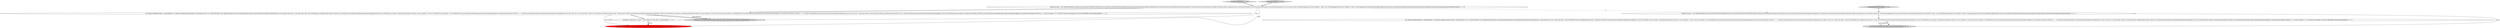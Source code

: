 digraph {
0 [style = filled, label = "List<Result<TopNResultValue>> expectedResults = Collections.singletonList(new Result<>(DateTimes.of(\"2011-01-12T00:00:00.000Z\"),new TopNResultValue(Arrays.asList(ImmutableMap.builder().put(QueryRunnerTestHelper.marketDimension,\"total_market\").put(\"rows\",744L).put(\"index\",862719.3151855469D).put(\"addRowsIndexConstant\",863464.3151855469D).put(QueryRunnerTestHelper.dependentPostAggMetric,864209.3151855469D).put(\"uniques\",QueryRunnerTestHelper.UNIQUES_2).put(\"maxIndex\",1743.9217529296875D).put(\"minIndex\",792.3260498046875D).put(QueryRunnerTestHelper.hyperUniqueFinalizingPostAggMetric,QueryRunnerTestHelper.UNIQUES_2 + 1.0).build(),ImmutableMap.builder().put(QueryRunnerTestHelper.marketDimension,\"upfront\").put(\"rows\",744L).put(\"index\",768184.4240722656D).put(\"addRowsIndexConstant\",768929.4240722656D).put(QueryRunnerTestHelper.dependentPostAggMetric,769674.4240722656D).put(\"uniques\",QueryRunnerTestHelper.UNIQUES_2).put(\"maxIndex\",1870.06103515625D).put(\"minIndex\",545.9906005859375D).put(QueryRunnerTestHelper.hyperUniqueFinalizingPostAggMetric,QueryRunnerTestHelper.UNIQUES_2 + 1.0).build(),ImmutableMap.builder().put(QueryRunnerTestHelper.marketDimension,\"spot\").put(\"rows\",3348L).put(\"index\",382426.28929138184D).put(\"addRowsIndexConstant\",385775.28929138184D).put(QueryRunnerTestHelper.dependentPostAggMetric,389124.28929138184D).put(\"uniques\",QueryRunnerTestHelper.UNIQUES_9).put(QueryRunnerTestHelper.hyperUniqueFinalizingPostAggMetric,QueryRunnerTestHelper.UNIQUES_9 + 1.0).put(\"maxIndex\",277.2735290527344D).put(\"minIndex\",59.02102279663086D).build()))))@@@4@@@['1', '1', '0']", fillcolor = white, shape = ellipse image = "AAA0AAABBB1BBB"];
5 [style = filled, label = "testTopNUnionQuery['0', '1', '0']", fillcolor = lightgray, shape = diamond image = "AAA0AAABBB2BBB"];
6 [style = filled, label = "TestHelper.assertExpectedResults(expectedResults,runner.run(QueryPlus.wrap(query)))@@@5@@@['0', '1', '0']", fillcolor = lightgray, shape = ellipse image = "AAA0AAABBB2BBB"];
2 [style = filled, label = "TestHelper.assertExpectedResults(expectedResults,runner.run(QueryPlus.wrap(query),context))@@@6@@@['1', '0', '0']", fillcolor = red, shape = ellipse image = "AAA1AAABBB1BBB"];
8 [style = filled, label = "TopNQuery query = new TopNQueryBuilder().dataSource(QueryRunnerTestHelper.dataSource).granularity(QueryRunnerTestHelper.allGran).dimension(QueryRunnerTestHelper.marketDimension).metric(QueryRunnerTestHelper.dependentPostAggMetric).threshold(4).intervals(QueryRunnerTestHelper.fullOnIntervalSpec).aggregators(Lists.newArrayList(Iterables.concat(commonAggregators,Lists.newArrayList(new DoubleMaxAggregatorFactory(\"maxIndex\",\"index\"),new DoubleMinAggregatorFactory(\"minIndex\",\"index\"))))).postAggregators(QueryRunnerTestHelper.addRowsIndexConstant,QueryRunnerTestHelper.dependentPostAgg,QueryRunnerTestHelper.hyperUniqueFinalizingPostAgg).build()@@@3@@@['0', '0', '1']", fillcolor = white, shape = ellipse image = "AAA0AAABBB3BBB"];
3 [style = filled, label = "testTopNUnionQuery['1', '0', '0']", fillcolor = lightgray, shape = diamond image = "AAA0AAABBB1BBB"];
1 [style = filled, label = "TopNQuery query = new TopNQueryBuilder().dataSource(QueryRunnerTestHelper.unionDataSource).granularity(QueryRunnerTestHelper.allGran).dimension(QueryRunnerTestHelper.marketDimension).metric(QueryRunnerTestHelper.dependentPostAggMetric).threshold(4).intervals(QueryRunnerTestHelper.fullOnIntervalSpec).aggregators(Lists.newArrayList(Iterables.concat(QueryRunnerTestHelper.commonDoubleAggregators,Lists.newArrayList(new DoubleMaxAggregatorFactory(\"maxIndex\",\"index\"),new DoubleMinAggregatorFactory(\"minIndex\",\"index\"))))).postAggregators(QueryRunnerTestHelper.addRowsIndexConstant,QueryRunnerTestHelper.dependentPostAgg,QueryRunnerTestHelper.hyperUniqueFinalizingPostAgg).build()@@@3@@@['1', '1', '0']", fillcolor = white, shape = ellipse image = "AAA0AAABBB1BBB"];
10 [style = filled, label = "List<Result<TopNResultValue>> expectedResults = Collections.singletonList(new Result<>(DateTimes.of(\"2011-01-12T00:00:00.000Z\"),new TopNResultValue(Arrays.asList(ImmutableMap.builder().put(QueryRunnerTestHelper.marketDimension,\"total_market\").put(\"rows\",186L).put(\"index\",215679.82879638672D).put(\"addRowsIndexConstant\",215866.82879638672D).put(QueryRunnerTestHelper.dependentPostAggMetric,216053.82879638672D).put(\"uniques\",QueryRunnerTestHelper.UNIQUES_2).put(\"maxIndex\",1743.92175D).put(\"minIndex\",792.3260498046875D).put(QueryRunnerTestHelper.hyperUniqueFinalizingPostAggMetric,QueryRunnerTestHelper.UNIQUES_2 + 1.0).build(),ImmutableMap.builder().put(QueryRunnerTestHelper.marketDimension,\"upfront\").put(\"rows\",186L).put(\"index\",192046.1060180664D).put(\"addRowsIndexConstant\",192233.1060180664D).put(QueryRunnerTestHelper.dependentPostAggMetric,192420.1060180664D).put(\"uniques\",QueryRunnerTestHelper.UNIQUES_2).put(\"maxIndex\",1870.061029D).put(\"minIndex\",545.9906005859375D).put(QueryRunnerTestHelper.hyperUniqueFinalizingPostAggMetric,QueryRunnerTestHelper.UNIQUES_2 + 1.0).build(),ImmutableMap.builder().put(QueryRunnerTestHelper.marketDimension,\"spot\").put(\"rows\",837L).put(\"index\",95606.57232284546D).put(\"addRowsIndexConstant\",96444.57232284546D).put(QueryRunnerTestHelper.dependentPostAggMetric,97282.57232284546D).put(\"uniques\",QueryRunnerTestHelper.UNIQUES_9).put(QueryRunnerTestHelper.hyperUniqueFinalizingPostAggMetric,QueryRunnerTestHelper.UNIQUES_9 + 1.0).put(\"maxIndex\",277.273533D).put(\"minIndex\",59.02102279663086D).build()))))@@@4@@@['0', '0', '1']", fillcolor = white, shape = ellipse image = "AAA0AAABBB3BBB"];
7 [style = filled, label = "assertExpectedResults(expectedResults,query)@@@5@@@['0', '0', '1']", fillcolor = lightgray, shape = ellipse image = "AAA0AAABBB3BBB"];
9 [style = filled, label = "testTopNDependentPostAgg['0', '0', '1']", fillcolor = lightgray, shape = diamond image = "AAA0AAABBB3BBB"];
4 [style = filled, label = "HashMap<String,Object> context = new HashMap<String,Object>()@@@5@@@['1', '0', '0']", fillcolor = white, shape = ellipse image = "AAA0AAABBB1BBB"];
5->1 [style = bold, label=""];
8->10 [style = bold, label=""];
1->8 [style = dashed, label="0"];
10->7 [style = solid, label="expectedResults"];
1->0 [style = bold, label=""];
4->2 [style = bold, label=""];
3->1 [style = bold, label=""];
9->8 [style = bold, label=""];
0->4 [style = bold, label=""];
0->6 [style = bold, label=""];
10->7 [style = bold, label=""];
0->2 [style = solid, label="expectedResults"];
1->6 [style = solid, label="query"];
1->2 [style = solid, label="query"];
0->6 [style = solid, label="expectedResults"];
8->7 [style = solid, label="query"];
4->2 [style = solid, label="context"];
}

